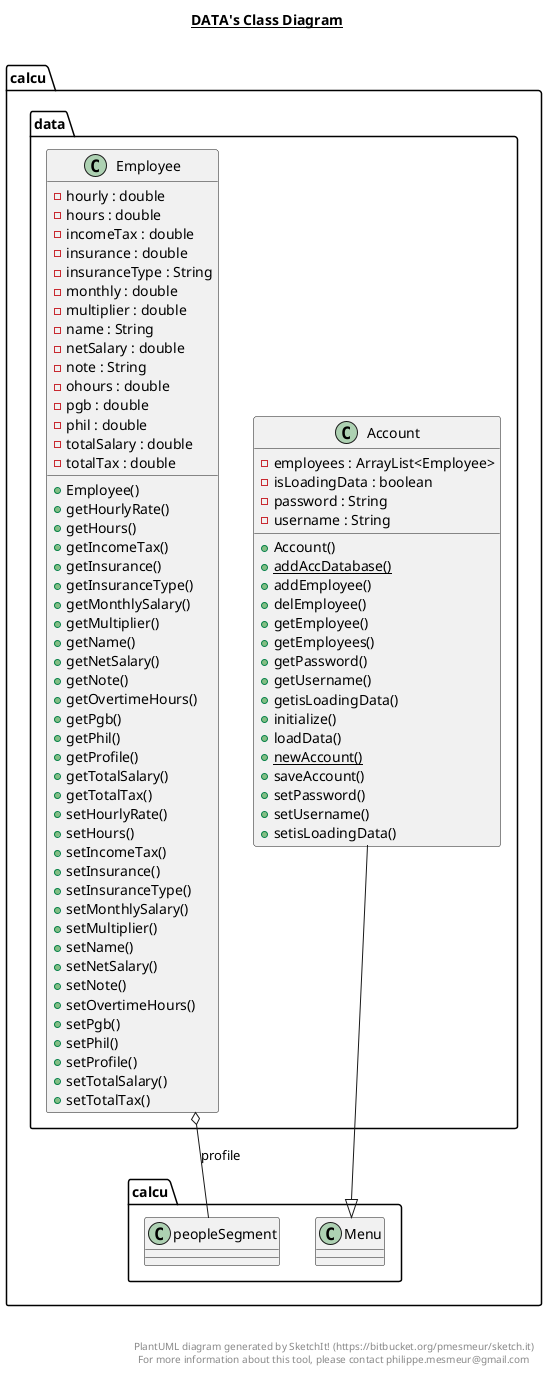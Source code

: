 @startuml

title __DATA's Class Diagram__\n

      class calcu.data.Account {
          - employees : ArrayList<Employee>
          - isLoadingData : boolean
          - password : String
          - username : String
          + Account()
          {static} + addAccDatabase()
          + addEmployee()
          + delEmployee()
          + getEmployee()
          + getEmployees()
          + getPassword()
          + getUsername()
          + getisLoadingData()
          + initialize()
          + loadData()
          {static} + newAccount()
          + saveAccount()
          + setPassword()
          + setUsername()
          + setisLoadingData()
      }


  

      class calcu.data.Employee {
          - hourly : double
          - hours : double
          - incomeTax : double
          - insurance : double
          - insuranceType : String
          - monthly : double
          - multiplier : double
          - name : String
          - netSalary : double
          - note : String
          - ohours : double
          - pgb : double
          - phil : double
          - totalSalary : double
          - totalTax : double
          + Employee()
          + getHourlyRate()
          + getHours()
          + getIncomeTax()
          + getInsurance()
          + getInsuranceType()
          + getMonthlySalary()
          + getMultiplier()
          + getName()
          + getNetSalary()
          + getNote()
          + getOvertimeHours()
          + getPgb()
          + getPhil()
          + getProfile()
          + getTotalSalary()
          + getTotalTax()
          + setHourlyRate()
          + setHours()
          + setIncomeTax()
          + setInsurance()
          + setInsuranceType()
          + setMonthlySalary()
          + setMultiplier()
          + setName()
          + setNetSalary()
          + setNote()
          + setOvertimeHours()
          + setPgb()
          + setPhil()
          + setProfile()
          + setTotalSalary()
          + setTotalTax()
      }


  

  calcu.data.Account -up-|> calcu.calcu.Menu
  calcu.data.Employee o-- calcu.calcu.peopleSegment : profile


right footer


PlantUML diagram generated by SketchIt! (https://bitbucket.org/pmesmeur/sketch.it)
For more information about this tool, please contact philippe.mesmeur@gmail.com
endfooter

@enduml
